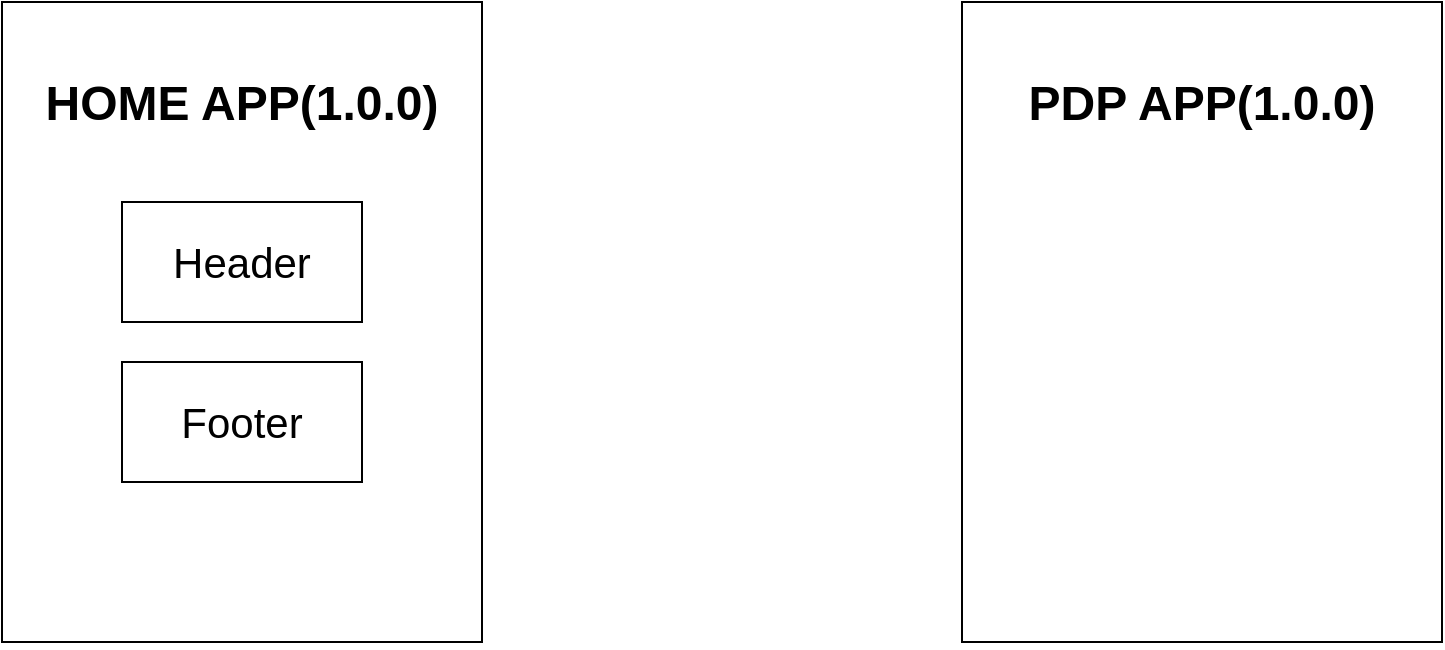 <mxfile>
    <diagram id="22tqNzvDeEcdG-X_WJL0" name="Page-1">
        <mxGraphModel dx="1386" dy="787" grid="1" gridSize="10" guides="1" tooltips="1" connect="1" arrows="1" fold="1" page="1" pageScale="1" pageWidth="850" pageHeight="1100" math="0" shadow="0">
            <root>
                <mxCell id="0"/>
                <mxCell id="1" parent="0"/>
                <mxCell id="861" value="" style="edgeStyle=none;html=1;" edge="1" parent="1" source="844" target="860">
                    <mxGeometry relative="1" as="geometry"/>
                </mxCell>
                <mxCell id="844" value="" style="shape=table;startSize=0;container=1;collapsible=0;childLayout=tableLayout;verticalAlign=bottom;" vertex="1" parent="1">
                    <mxGeometry x="40" y="200" width="240" height="320" as="geometry"/>
                </mxCell>
                <mxCell id="845" value="" style="shape=tableRow;horizontal=0;startSize=0;swimlaneHead=0;swimlaneBody=0;top=0;left=0;bottom=0;right=0;collapsible=0;dropTarget=0;fillColor=none;points=[[0,0.5],[1,0.5]];portConstraint=eastwest;" vertex="1" parent="844">
                    <mxGeometry width="240" height="320" as="geometry"/>
                </mxCell>
                <mxCell id="846" value="&lt;br&gt;&lt;h1&gt;HOME APP(1.0.0)&lt;/h1&gt;" style="shape=partialRectangle;html=1;whiteSpace=wrap;connectable=0;overflow=hidden;fillColor=none;top=0;left=0;bottom=0;right=0;pointerEvents=1;verticalAlign=top;" vertex="1" parent="845">
                    <mxGeometry width="240" height="320" as="geometry">
                        <mxRectangle width="240" height="320" as="alternateBounds"/>
                    </mxGeometry>
                </mxCell>
                <mxCell id="853" value="" style="shape=table;startSize=0;container=1;collapsible=0;childLayout=tableLayout;verticalAlign=top;" vertex="1" parent="1">
                    <mxGeometry x="520" y="200" width="240" height="320" as="geometry"/>
                </mxCell>
                <mxCell id="854" value="" style="shape=tableRow;horizontal=0;startSize=0;swimlaneHead=0;swimlaneBody=0;top=0;left=0;bottom=0;right=0;collapsible=0;dropTarget=0;fillColor=none;points=[[0,0.5],[1,0.5]];portConstraint=eastwest;" vertex="1" parent="853">
                    <mxGeometry width="240" height="320" as="geometry"/>
                </mxCell>
                <mxCell id="855" value="&lt;br&gt;&lt;h1&gt;PDP APP(1.0.0)&lt;/h1&gt;" style="shape=partialRectangle;html=1;whiteSpace=wrap;connectable=0;overflow=hidden;fillColor=none;top=0;left=0;bottom=0;right=0;pointerEvents=1;verticalAlign=top;" vertex="1" parent="854">
                    <mxGeometry width="240" height="320" as="geometry">
                        <mxRectangle width="240" height="320" as="alternateBounds"/>
                    </mxGeometry>
                </mxCell>
                <mxCell id="860" value="&lt;font style=&quot;font-size: 21px;&quot;&gt;Header&lt;/font&gt;" style="whiteSpace=wrap;html=1;verticalAlign=middle;startSize=0;" vertex="1" parent="1">
                    <mxGeometry x="100" y="300" width="120" height="60" as="geometry"/>
                </mxCell>
                <mxCell id="862" value="&lt;font style=&quot;font-size: 21px;&quot;&gt;Footer&lt;/font&gt;" style="whiteSpace=wrap;html=1;verticalAlign=middle;startSize=0;" vertex="1" parent="1">
                    <mxGeometry x="100" y="380" width="120" height="60" as="geometry"/>
                </mxCell>
            </root>
        </mxGraphModel>
    </diagram>
    <diagram id="t5t5vz3X49Uy2SFofrYC" name="NPM">
        <mxGraphModel dx="2236" dy="787" grid="1" gridSize="10" guides="1" tooltips="1" connect="1" arrows="1" fold="1" page="1" pageScale="1" pageWidth="850" pageHeight="1100" math="0" shadow="0">
            <root>
                <mxCell id="0"/>
                <mxCell id="1" parent="0"/>
                <mxCell id="Z0Vn7j9NxFSqtds01c6I-1" value="" style="edgeStyle=none;html=1;" edge="1" parent="1" source="Z0Vn7j9NxFSqtds01c6I-2">
                    <mxGeometry relative="1" as="geometry">
                        <mxPoint x="80" y="370" as="targetPoint"/>
                    </mxGeometry>
                </mxCell>
                <mxCell id="Z0Vn7j9NxFSqtds01c6I-2" value="" style="shape=table;startSize=0;container=1;collapsible=0;childLayout=tableLayout;verticalAlign=bottom;" vertex="1" parent="1">
                    <mxGeometry x="-40" y="220" width="240" height="320" as="geometry"/>
                </mxCell>
                <mxCell id="Z0Vn7j9NxFSqtds01c6I-3" value="" style="shape=tableRow;horizontal=0;startSize=0;swimlaneHead=0;swimlaneBody=0;top=0;left=0;bottom=0;right=0;collapsible=0;dropTarget=0;fillColor=none;points=[[0,0.5],[1,0.5]];portConstraint=eastwest;" vertex="1" parent="Z0Vn7j9NxFSqtds01c6I-2">
                    <mxGeometry width="240" height="320" as="geometry"/>
                </mxCell>
                <mxCell id="Z0Vn7j9NxFSqtds01c6I-4" value="&lt;br&gt;&lt;h1&gt;HOME APP(1.0.1)&lt;/h1&gt;" style="shape=partialRectangle;html=1;whiteSpace=wrap;connectable=0;overflow=hidden;fillColor=none;top=0;left=0;bottom=0;right=0;pointerEvents=1;verticalAlign=top;" vertex="1" parent="Z0Vn7j9NxFSqtds01c6I-3">
                    <mxGeometry width="240" height="320" as="geometry">
                        <mxRectangle width="240" height="320" as="alternateBounds"/>
                    </mxGeometry>
                </mxCell>
                <mxCell id="Z0Vn7j9NxFSqtds01c6I-5" value="" style="shape=table;startSize=0;container=1;collapsible=0;childLayout=tableLayout;verticalAlign=top;" vertex="1" parent="1">
                    <mxGeometry x="620" y="220" width="240" height="320" as="geometry"/>
                </mxCell>
                <mxCell id="Z0Vn7j9NxFSqtds01c6I-6" value="" style="shape=tableRow;horizontal=0;startSize=0;swimlaneHead=0;swimlaneBody=0;top=0;left=0;bottom=0;right=0;collapsible=0;dropTarget=0;fillColor=none;points=[[0,0.5],[1,0.5]];portConstraint=eastwest;" vertex="1" parent="Z0Vn7j9NxFSqtds01c6I-5">
                    <mxGeometry width="240" height="320" as="geometry"/>
                </mxCell>
                <mxCell id="Z0Vn7j9NxFSqtds01c6I-7" value="&lt;br&gt;&lt;h1&gt;PDP APP(1.0.1)&lt;/h1&gt;" style="shape=partialRectangle;html=1;whiteSpace=wrap;connectable=0;overflow=hidden;fillColor=none;top=0;left=0;bottom=0;right=0;pointerEvents=1;verticalAlign=top;" vertex="1" parent="Z0Vn7j9NxFSqtds01c6I-6">
                    <mxGeometry width="240" height="320" as="geometry">
                        <mxRectangle width="240" height="320" as="alternateBounds"/>
                    </mxGeometry>
                </mxCell>
                <mxCell id="Z0Vn7j9NxFSqtds01c6I-10" value="" style="shape=table;startSize=0;container=1;collapsible=0;childLayout=tableLayout;verticalAlign=top;" vertex="1" parent="1">
                    <mxGeometry x="300" y="400" width="240" height="320" as="geometry"/>
                </mxCell>
                <mxCell id="Z0Vn7j9NxFSqtds01c6I-11" value="" style="shape=tableRow;horizontal=0;startSize=0;swimlaneHead=0;swimlaneBody=0;top=0;left=0;bottom=0;right=0;collapsible=0;dropTarget=0;fillColor=none;points=[[0,0.5],[1,0.5]];portConstraint=eastwest;" vertex="1" parent="Z0Vn7j9NxFSqtds01c6I-10">
                    <mxGeometry width="240" height="320" as="geometry"/>
                </mxCell>
                <mxCell id="Z0Vn7j9NxFSqtds01c6I-12" value="&lt;br&gt;&lt;h1&gt;NPM Lib (1.0.1)&lt;/h1&gt;" style="shape=partialRectangle;html=1;whiteSpace=wrap;connectable=0;overflow=hidden;fillColor=none;top=0;left=0;bottom=0;right=0;pointerEvents=1;verticalAlign=top;" vertex="1" parent="Z0Vn7j9NxFSqtds01c6I-11">
                    <mxGeometry width="240" height="320" as="geometry">
                        <mxRectangle width="240" height="320" as="alternateBounds"/>
                    </mxGeometry>
                </mxCell>
                <mxCell id="Z0Vn7j9NxFSqtds01c6I-20" value="&lt;font style=&quot;font-size: 21px;&quot;&gt;Header&lt;/font&gt;" style="whiteSpace=wrap;html=1;verticalAlign=middle;startSize=0;" vertex="1" parent="1">
                    <mxGeometry x="350" y="510" width="140" height="60" as="geometry"/>
                </mxCell>
                <mxCell id="Z0Vn7j9NxFSqtds01c6I-21" value="&lt;font style=&quot;font-size: 21px;&quot;&gt;Footer&lt;/font&gt;" style="whiteSpace=wrap;html=1;verticalAlign=middle;startSize=0;" vertex="1" parent="1">
                    <mxGeometry x="350" y="590" width="140" height="60" as="geometry"/>
                </mxCell>
                <mxCell id="Z0Vn7j9NxFSqtds01c6I-26" style="edgeStyle=none;html=1;exitX=1;exitY=0.5;exitDx=0;exitDy=0;fontSize=21;entryX=0.208;entryY=0;entryDx=0;entryDy=0;entryPerimeter=0;" edge="1" parent="1" source="Z0Vn7j9NxFSqtds01c6I-3" target="Z0Vn7j9NxFSqtds01c6I-11">
                    <mxGeometry relative="1" as="geometry">
                        <mxPoint x="280" y="240" as="targetPoint"/>
                        <Array as="points">
                            <mxPoint x="350" y="380"/>
                        </Array>
                    </mxGeometry>
                </mxCell>
                <mxCell id="Z0Vn7j9NxFSqtds01c6I-28" style="edgeStyle=none;html=1;exitX=0;exitY=0.5;exitDx=0;exitDy=0;entryX=0.746;entryY=-0.003;entryDx=0;entryDy=0;entryPerimeter=0;fontSize=21;" edge="1" parent="1" source="Z0Vn7j9NxFSqtds01c6I-6" target="Z0Vn7j9NxFSqtds01c6I-11">
                    <mxGeometry relative="1" as="geometry">
                        <Array as="points">
                            <mxPoint x="479" y="380"/>
                        </Array>
                    </mxGeometry>
                </mxCell>
            </root>
        </mxGraphModel>
    </diagram>
    <diagram id="A7C4ptyl4Vz8rBjeQUqE" name="Assert Store">
        <mxGraphModel dx="1786" dy="787" grid="1" gridSize="10" guides="1" tooltips="1" connect="1" arrows="1" fold="1" page="0" pageScale="1" pageWidth="850" pageHeight="1100" math="0" shadow="0">
            <root>
                <mxCell id="0"/>
                <mxCell id="1" parent="0"/>
                <mxCell id="OijvcpeKQ4kE3S8Vi5ih-1" value="" style="shape=table;startSize=0;container=1;collapsible=0;childLayout=tableLayout;verticalAlign=bottom;" vertex="1" parent="1">
                    <mxGeometry x="-160" y="200" width="240" height="320" as="geometry"/>
                </mxCell>
                <mxCell id="OijvcpeKQ4kE3S8Vi5ih-2" value="" style="shape=tableRow;horizontal=0;startSize=0;swimlaneHead=0;swimlaneBody=0;top=0;left=0;bottom=0;right=0;collapsible=0;dropTarget=0;fillColor=none;points=[[0,0.5],[1,0.5]];portConstraint=eastwest;" vertex="1" parent="OijvcpeKQ4kE3S8Vi5ih-1">
                    <mxGeometry width="240" height="320" as="geometry"/>
                </mxCell>
                <mxCell id="OijvcpeKQ4kE3S8Vi5ih-3" value="&lt;br&gt;&lt;h1&gt;HOME APP(1.0.0)&lt;/h1&gt;" style="shape=partialRectangle;html=1;whiteSpace=wrap;connectable=0;overflow=hidden;fillColor=none;top=0;left=0;bottom=0;right=0;pointerEvents=1;verticalAlign=top;" vertex="1" parent="OijvcpeKQ4kE3S8Vi5ih-2">
                    <mxGeometry width="240" height="320" as="geometry">
                        <mxRectangle width="240" height="320" as="alternateBounds"/>
                    </mxGeometry>
                </mxCell>
                <mxCell id="OijvcpeKQ4kE3S8Vi5ih-4" value="" style="shape=table;startSize=0;container=1;collapsible=0;childLayout=tableLayout;verticalAlign=top;" vertex="1" parent="1">
                    <mxGeometry x="730" y="200" width="240" height="320" as="geometry"/>
                </mxCell>
                <mxCell id="OijvcpeKQ4kE3S8Vi5ih-5" value="" style="shape=tableRow;horizontal=0;startSize=0;swimlaneHead=0;swimlaneBody=0;top=0;left=0;bottom=0;right=0;collapsible=0;dropTarget=0;fillColor=none;points=[[0,0.5],[1,0.5]];portConstraint=eastwest;" vertex="1" parent="OijvcpeKQ4kE3S8Vi5ih-4">
                    <mxGeometry width="240" height="320" as="geometry"/>
                </mxCell>
                <mxCell id="OijvcpeKQ4kE3S8Vi5ih-6" value="&lt;br&gt;&lt;h1&gt;PDP APP(1.0.0)&lt;/h1&gt;" style="shape=partialRectangle;html=1;whiteSpace=wrap;connectable=0;overflow=hidden;fillColor=none;top=0;left=0;bottom=0;right=0;pointerEvents=1;verticalAlign=top;" vertex="1" parent="OijvcpeKQ4kE3S8Vi5ih-5">
                    <mxGeometry width="240" height="320" as="geometry">
                        <mxRectangle width="240" height="320" as="alternateBounds"/>
                    </mxGeometry>
                </mxCell>
                <mxCell id="N4TlFZa6AaXn6XmA3R3w-1" value="" style="shape=table;startSize=0;container=1;collapsible=0;childLayout=tableLayout;verticalAlign=top;" vertex="1" parent="1">
                    <mxGeometry x="200" y="20" width="240" height="320" as="geometry"/>
                </mxCell>
                <mxCell id="N4TlFZa6AaXn6XmA3R3w-2" value="" style="shape=tableRow;horizontal=0;startSize=0;swimlaneHead=0;swimlaneBody=0;top=0;left=0;bottom=0;right=0;collapsible=0;dropTarget=0;fillColor=none;points=[[0,0.5],[1,0.5]];portConstraint=eastwest;" vertex="1" parent="N4TlFZa6AaXn6XmA3R3w-1">
                    <mxGeometry width="240" height="320" as="geometry"/>
                </mxCell>
                <mxCell id="N4TlFZa6AaXn6XmA3R3w-3" value="&lt;br&gt;&lt;h1&gt;Header/Footer&lt;br&gt;Project&lt;/h1&gt;" style="shape=partialRectangle;html=1;whiteSpace=wrap;connectable=0;overflow=hidden;fillColor=none;top=0;left=0;bottom=0;right=0;pointerEvents=1;verticalAlign=top;" vertex="1" parent="N4TlFZa6AaXn6XmA3R3w-2">
                    <mxGeometry width="240" height="320" as="geometry">
                        <mxRectangle width="240" height="320" as="alternateBounds"/>
                    </mxGeometry>
                </mxCell>
                <mxCell id="OijvcpeKQ4kE3S8Vi5ih-7" value="&lt;font style=&quot;font-size: 21px;&quot;&gt;Header&lt;/font&gt;" style="whiteSpace=wrap;html=1;verticalAlign=middle;startSize=0;" vertex="1" parent="1">
                    <mxGeometry x="260" y="140" width="120" height="60" as="geometry"/>
                </mxCell>
                <mxCell id="OijvcpeKQ4kE3S8Vi5ih-8" value="&lt;font style=&quot;font-size: 21px;&quot;&gt;Footer&lt;/font&gt;" style="whiteSpace=wrap;html=1;verticalAlign=middle;startSize=0;" vertex="1" parent="1">
                    <mxGeometry x="260" y="220" width="120" height="60" as="geometry"/>
                </mxCell>
                <mxCell id="N4TlFZa6AaXn6XmA3R3w-4" value="&lt;font style=&quot;font-size: 21px;&quot;&gt;S3 Artifacts&lt;/font&gt;" style="whiteSpace=wrap;html=1;verticalAlign=middle;startSize=0;" vertex="1" parent="1">
                    <mxGeometry x="500" y="200" width="180" height="60" as="geometry"/>
                </mxCell>
                <mxCell id="N4TlFZa6AaXn6XmA3R3w-6" style="edgeStyle=none;html=1;fontSize=21;entryX=0.5;entryY=0;entryDx=0;entryDy=0;" edge="1" parent="1" target="N4TlFZa6AaXn6XmA3R3w-4">
                    <mxGeometry relative="1" as="geometry">
                        <mxPoint x="570" y="180" as="targetPoint"/>
                        <mxPoint x="440" y="160" as="sourcePoint"/>
                        <Array as="points">
                            <mxPoint x="590" y="160"/>
                        </Array>
                    </mxGeometry>
                </mxCell>
                <mxCell id="N4TlFZa6AaXn6XmA3R3w-8" style="edgeStyle=orthogonalEdgeStyle;html=1;exitX=0.5;exitY=0;exitDx=0;exitDy=0;fontSize=21;entryX=0.5;entryY=1;entryDx=0;entryDy=0;" edge="1" parent="1" source="N4TlFZa6AaXn6XmA3R3w-7" target="N4TlFZa6AaXn6XmA3R3w-4">
                    <mxGeometry relative="1" as="geometry">
                        <mxPoint x="600" y="330" as="targetPoint"/>
                    </mxGeometry>
                </mxCell>
                <mxCell id="N4TlFZa6AaXn6XmA3R3w-7" value="&lt;span style=&quot;font-size: 21px;&quot;&gt;Shim Library&lt;/span&gt;" style="whiteSpace=wrap;html=1;verticalAlign=middle;startSize=0;" vertex="1" parent="1">
                    <mxGeometry x="380" y="380" width="200" height="60" as="geometry"/>
                </mxCell>
                <mxCell id="N4TlFZa6AaXn6XmA3R3w-9" style="edgeStyle=orthogonalEdgeStyle;html=1;exitX=1;exitY=0.5;exitDx=0;exitDy=0;entryX=0;entryY=0.5;entryDx=0;entryDy=0;fontSize=21;" edge="1" parent="1" source="OijvcpeKQ4kE3S8Vi5ih-2" target="N4TlFZa6AaXn6XmA3R3w-7">
                    <mxGeometry relative="1" as="geometry"/>
                </mxCell>
                <mxCell id="N4TlFZa6AaXn6XmA3R3w-10" style="edgeStyle=orthogonalEdgeStyle;html=1;exitX=0;exitY=0.5;exitDx=0;exitDy=0;entryX=1;entryY=0.5;entryDx=0;entryDy=0;fontSize=21;" edge="1" parent="1" source="OijvcpeKQ4kE3S8Vi5ih-5" target="N4TlFZa6AaXn6XmA3R3w-7">
                    <mxGeometry relative="1" as="geometry"/>
                </mxCell>
            </root>
        </mxGraphModel>
    </diagram>
    <diagram id="I7AdPOJc24Pcm8rknyEm" name="Module Federation">
        <mxGraphModel dx="1786" dy="1187" grid="1" gridSize="10" guides="1" tooltips="1" connect="1" arrows="1" fold="1" page="0" pageScale="1" pageWidth="850" pageHeight="1100" math="0" shadow="0">
            <root>
                <mxCell id="0"/>
                <mxCell id="1" parent="0"/>
                <mxCell id="CSXpuA1pFQcp6p8jaYE5-1" value="" style="edgeStyle=none;html=1;" edge="1" parent="1" source="CSXpuA1pFQcp6p8jaYE5-2" target="CSXpuA1pFQcp6p8jaYE5-8">
                    <mxGeometry relative="1" as="geometry"/>
                </mxCell>
                <mxCell id="CSXpuA1pFQcp6p8jaYE5-2" value="" style="shape=table;startSize=0;container=1;collapsible=0;childLayout=tableLayout;verticalAlign=bottom;" vertex="1" parent="1">
                    <mxGeometry x="-210" y="-60" width="240" height="320" as="geometry"/>
                </mxCell>
                <mxCell id="CSXpuA1pFQcp6p8jaYE5-3" value="" style="shape=tableRow;horizontal=0;startSize=0;swimlaneHead=0;swimlaneBody=0;top=0;left=0;bottom=0;right=0;collapsible=0;dropTarget=0;fillColor=none;points=[[0,0.5],[1,0.5]];portConstraint=eastwest;" vertex="1" parent="CSXpuA1pFQcp6p8jaYE5-2">
                    <mxGeometry width="240" height="320" as="geometry"/>
                </mxCell>
                <mxCell id="CSXpuA1pFQcp6p8jaYE5-4" value="&lt;br&gt;&lt;h1&gt;HOME APP(1.0.0)&lt;/h1&gt;" style="shape=partialRectangle;html=1;whiteSpace=wrap;connectable=0;overflow=hidden;fillColor=none;top=0;left=0;bottom=0;right=0;pointerEvents=1;verticalAlign=top;" vertex="1" parent="CSXpuA1pFQcp6p8jaYE5-3">
                    <mxGeometry width="240" height="320" as="geometry">
                        <mxRectangle width="240" height="320" as="alternateBounds"/>
                    </mxGeometry>
                </mxCell>
                <mxCell id="CSXpuA1pFQcp6p8jaYE5-5" value="" style="shape=table;startSize=0;container=1;collapsible=0;childLayout=tableLayout;verticalAlign=top;" vertex="1" parent="1">
                    <mxGeometry x="270" y="-60" width="240" height="320" as="geometry"/>
                </mxCell>
                <mxCell id="CSXpuA1pFQcp6p8jaYE5-6" value="" style="shape=tableRow;horizontal=0;startSize=0;swimlaneHead=0;swimlaneBody=0;top=0;left=0;bottom=0;right=0;collapsible=0;dropTarget=0;fillColor=none;points=[[0,0.5],[1,0.5]];portConstraint=eastwest;" vertex="1" parent="CSXpuA1pFQcp6p8jaYE5-5">
                    <mxGeometry width="240" height="320" as="geometry"/>
                </mxCell>
                <mxCell id="CSXpuA1pFQcp6p8jaYE5-7" value="&lt;br&gt;&lt;h1&gt;PDP APP(1.0.0)&lt;/h1&gt;" style="shape=partialRectangle;html=1;whiteSpace=wrap;connectable=0;overflow=hidden;fillColor=none;top=0;left=0;bottom=0;right=0;pointerEvents=1;verticalAlign=top;" vertex="1" parent="CSXpuA1pFQcp6p8jaYE5-6">
                    <mxGeometry width="240" height="320" as="geometry">
                        <mxRectangle width="240" height="320" as="alternateBounds"/>
                    </mxGeometry>
                </mxCell>
                <mxCell id="CSXpuA1pFQcp6p8jaYE5-8" value="&lt;font style=&quot;font-size: 21px;&quot;&gt;Header&lt;/font&gt;" style="whiteSpace=wrap;html=1;verticalAlign=middle;startSize=0;" vertex="1" parent="1">
                    <mxGeometry x="-150" y="40" width="120" height="60" as="geometry"/>
                </mxCell>
                <mxCell id="CSXpuA1pFQcp6p8jaYE5-9" value="&lt;font style=&quot;font-size: 21px;&quot;&gt;Footer&lt;/font&gt;" style="whiteSpace=wrap;html=1;verticalAlign=middle;startSize=0;" vertex="1" parent="1">
                    <mxGeometry x="-150" y="120" width="120" height="60" as="geometry"/>
                </mxCell>
                <mxCell id="CSXpuA1pFQcp6p8jaYE5-10" style="edgeStyle=orthogonalEdgeStyle;html=1;entryX=1;entryY=0.5;entryDx=0;entryDy=0;fontSize=21;" edge="1" parent="1" target="CSXpuA1pFQcp6p8jaYE5-9">
                    <mxGeometry relative="1" as="geometry">
                        <mxPoint x="270" y="150" as="sourcePoint"/>
                    </mxGeometry>
                </mxCell>
                <mxCell id="CSXpuA1pFQcp6p8jaYE5-11" style="edgeStyle=orthogonalEdgeStyle;html=1;exitX=0;exitY=0.409;exitDx=0;exitDy=0;entryX=1;entryY=0.5;entryDx=0;entryDy=0;fontSize=21;exitPerimeter=0;" edge="1" parent="1" source="CSXpuA1pFQcp6p8jaYE5-6" target="CSXpuA1pFQcp6p8jaYE5-8">
                    <mxGeometry relative="1" as="geometry"/>
                </mxCell>
            </root>
        </mxGraphModel>
    </diagram>
</mxfile>